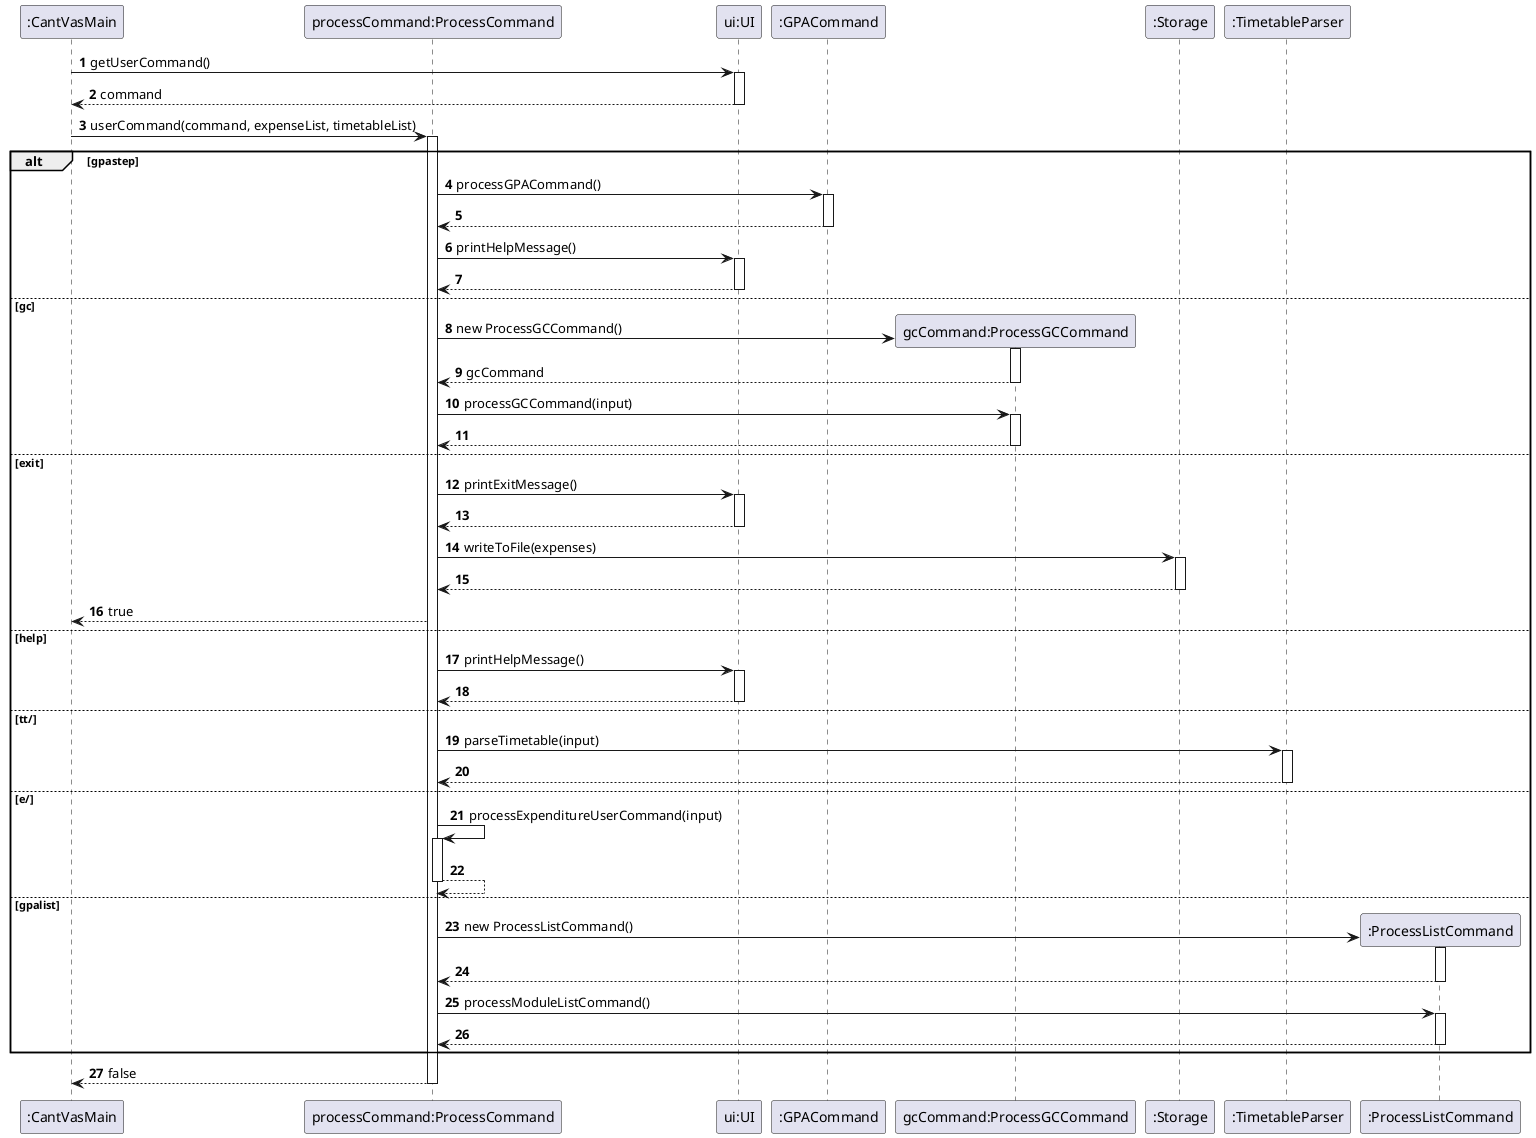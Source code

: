 @startuml
'https://plantuml.com/sequence-diagram

autonumber
participant ":CantVasMain" as cantVasMain
participant "processCommand:ProcessCommand" as processCommand
participant "ui:UI" as ui
participant ":GPACommand" as gpaCommand
participant "gcCommand:ProcessGCCommand" as gcCommand
participant ":Storage" as storage
participant ":TimetableParser" as timetableParser
participant ":ProcessListCommand" as processListCommand

cantVasMain -> ui: getUserCommand()
activate ui

ui --> cantVasMain: command
deactivate ui

cantVasMain -> processCommand: userCommand(command, expenseList, timetableList)
activate processCommand

alt gpastep
    processCommand -> gpaCommand: processGPACommand()
    activate gpaCommand
    processCommand <--gpaCommand
    deactivate gpaCommand
    processCommand ->ui: printHelpMessage()
    activate ui
    ui --> processCommand
    deactivate ui

else gc
    create gcCommand
    processCommand -> gcCommand: new ProcessGCCommand()
    activate gcCommand
    processCommand <-- gcCommand: gcCommand
    deactivate gcCommand
    processCommand -> gcCommand: processGCCommand(input)
    activate gcCommand
    gcCommand --> processCommand:
    deactivate gcCommand

else exit
    processCommand -> ui: printExitMessage()
    activate ui
    ui --> processCommand:
    deactivate ui
    processCommand -> storage: writeToFile(expenses)
    activate storage
    processCommand <-- storage:
    deactivate storage
    processCommand --> cantVasMain: true

else help
    processCommand -> ui: printHelpMessage()
    activate ui
    ui --> processCommand:
    deactivate ui

else tt/
    processCommand ->timetableParser: parseTimetable(input)
    activate timetableParser
    processCommand <--timetableParser:
    deactivate timetableParser

else e/
    processCommand -> processCommand: processExpenditureUserCommand(input)
    activate processCommand
    processCommand --> processCommand:
    deactivate processCommand

else gpalist
    create processListCommand
    processCommand -> processListCommand: new ProcessListCommand()
    activate processListCommand
    processCommand <-- processListCommand:
    deactivate processListCommand
    processCommand -> processListCommand: processModuleListCommand()
    activate processListCommand
    processCommand <-- processListCommand:
    deactivate processListCommand
end
processCommand --> cantVasMain: false
deactivate processCommand

@enduml
